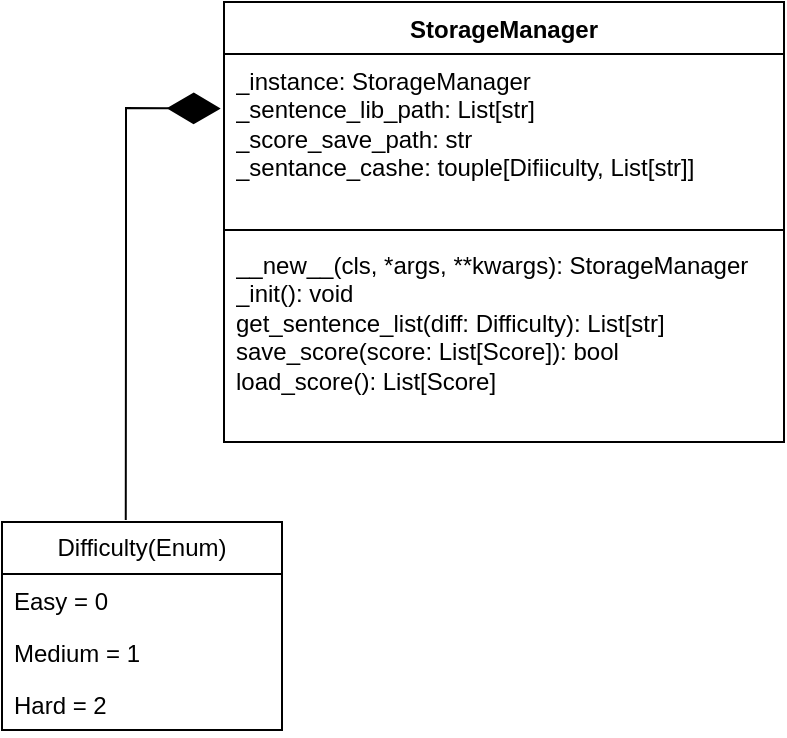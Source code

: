 <mxfile version="24.3.1" type="google">
  <diagram name="Strona-1" id="LZ3eQbppgjH75FxWvlXt">
    <mxGraphModel grid="1" page="1" gridSize="10" guides="1" tooltips="1" connect="1" arrows="1" fold="1" pageScale="1" pageWidth="827" pageHeight="1169" math="0" shadow="0">
      <root>
        <mxCell id="0" />
        <mxCell id="1" parent="0" />
        <mxCell id="2TKhS8RWAgw9lKlFu3Uo-1" value="StorageManager" style="swimlane;fontStyle=1;align=center;verticalAlign=top;childLayout=stackLayout;horizontal=1;startSize=26;horizontalStack=0;resizeParent=1;resizeParentMax=0;resizeLast=0;collapsible=1;marginBottom=0;whiteSpace=wrap;html=1;" vertex="1" parent="1">
          <mxGeometry x="361" y="200" width="280" height="220" as="geometry">
            <mxRectangle x="440" y="300" width="100" height="30" as="alternateBounds" />
          </mxGeometry>
        </mxCell>
        <mxCell id="2TKhS8RWAgw9lKlFu3Uo-2" value="_instance: StorageManager&lt;div&gt;_sentence_lib_path: List[str]&lt;/div&gt;&lt;div&gt;_score_save_path: str&lt;/div&gt;&lt;div&gt;_sentance_cashe: touple[Difiiculty, List[str]]&lt;/div&gt;" style="text;strokeColor=none;fillColor=none;align=left;verticalAlign=top;spacingLeft=4;spacingRight=4;overflow=hidden;rotatable=0;points=[[0,0.5],[1,0.5]];portConstraint=eastwest;whiteSpace=wrap;html=1;" vertex="1" parent="2TKhS8RWAgw9lKlFu3Uo-1">
          <mxGeometry y="26" width="280" height="84" as="geometry" />
        </mxCell>
        <mxCell id="2TKhS8RWAgw9lKlFu3Uo-3" value="" style="line;strokeWidth=1;fillColor=none;align=left;verticalAlign=middle;spacingTop=-1;spacingLeft=3;spacingRight=3;rotatable=0;labelPosition=right;points=[];portConstraint=eastwest;strokeColor=inherit;" vertex="1" parent="2TKhS8RWAgw9lKlFu3Uo-1">
          <mxGeometry y="110" width="280" height="8" as="geometry" />
        </mxCell>
        <mxCell id="2TKhS8RWAgw9lKlFu3Uo-4" value="__new__(cls, *args, **kwargs&lt;span style=&quot;background-color: initial;&quot;&gt;): StorageManager&lt;/span&gt;&lt;br&gt;&lt;div&gt;_init(): void&lt;/div&gt;&lt;div&gt;get_sentence_list(diff: Difficulty): List[str]&lt;/div&gt;&lt;div&gt;save_score(score: List[Score]): bool&lt;/div&gt;&lt;div&gt;load_score(): List[Score]&lt;/div&gt;" style="text;strokeColor=none;fillColor=none;align=left;verticalAlign=top;spacingLeft=4;spacingRight=4;overflow=hidden;rotatable=0;points=[[0,0.5],[1,0.5]];portConstraint=eastwest;whiteSpace=wrap;html=1;" vertex="1" parent="2TKhS8RWAgw9lKlFu3Uo-1">
          <mxGeometry y="118" width="280" height="102" as="geometry" />
        </mxCell>
        <mxCell id="2TKhS8RWAgw9lKlFu3Uo-6" value="Difficulty(Enum)" style="swimlane;fontStyle=0;childLayout=stackLayout;horizontal=1;startSize=26;fillColor=none;horizontalStack=0;resizeParent=1;resizeParentMax=0;resizeLast=0;collapsible=1;marginBottom=0;whiteSpace=wrap;html=1;" vertex="1" parent="1">
          <mxGeometry x="250" y="460" width="140" height="104" as="geometry" />
        </mxCell>
        <mxCell id="2TKhS8RWAgw9lKlFu3Uo-7" value="Easy = 0" style="text;strokeColor=none;fillColor=none;align=left;verticalAlign=top;spacingLeft=4;spacingRight=4;overflow=hidden;rotatable=0;points=[[0,0.5],[1,0.5]];portConstraint=eastwest;whiteSpace=wrap;html=1;" vertex="1" parent="2TKhS8RWAgw9lKlFu3Uo-6">
          <mxGeometry y="26" width="140" height="26" as="geometry" />
        </mxCell>
        <mxCell id="2TKhS8RWAgw9lKlFu3Uo-8" value="Medium = 1" style="text;strokeColor=none;fillColor=none;align=left;verticalAlign=top;spacingLeft=4;spacingRight=4;overflow=hidden;rotatable=0;points=[[0,0.5],[1,0.5]];portConstraint=eastwest;whiteSpace=wrap;html=1;" vertex="1" parent="2TKhS8RWAgw9lKlFu3Uo-6">
          <mxGeometry y="52" width="140" height="26" as="geometry" />
        </mxCell>
        <mxCell id="2TKhS8RWAgw9lKlFu3Uo-9" value="Hard = 2" style="text;strokeColor=none;fillColor=none;align=left;verticalAlign=top;spacingLeft=4;spacingRight=4;overflow=hidden;rotatable=0;points=[[0,0.5],[1,0.5]];portConstraint=eastwest;whiteSpace=wrap;html=1;" vertex="1" parent="2TKhS8RWAgw9lKlFu3Uo-6">
          <mxGeometry y="78" width="140" height="26" as="geometry" />
        </mxCell>
        <mxCell id="2TKhS8RWAgw9lKlFu3Uo-11" value="" style="endArrow=diamondThin;endFill=1;endSize=24;html=1;rounded=0;exitX=0.442;exitY=-0.01;exitDx=0;exitDy=0;exitPerimeter=0;entryX=-0.006;entryY=0.325;entryDx=0;entryDy=0;entryPerimeter=0;" edge="1" parent="1" source="2TKhS8RWAgw9lKlFu3Uo-6" target="2TKhS8RWAgw9lKlFu3Uo-2">
          <mxGeometry width="160" relative="1" as="geometry">
            <mxPoint x="450" y="380" as="sourcePoint" />
            <mxPoint x="610" y="380" as="targetPoint" />
            <Array as="points">
              <mxPoint x="312" y="331" />
              <mxPoint x="312" y="253" />
            </Array>
          </mxGeometry>
        </mxCell>
      </root>
    </mxGraphModel>
  </diagram>
</mxfile>
